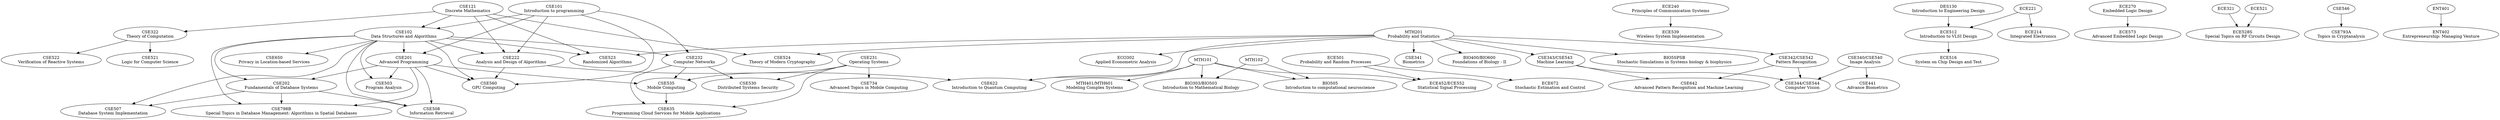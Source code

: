 strict digraph G {
"CSE322\nTheory of Computation";
"ECE240\nPrinciples of Communication Systems";
"CSE650\nPrivacy in Location-based Services";
"CSE343/CSE543\nMachine Learning";
"BIO400/BIO600\nFoundations of Biology - II";
"CSE344/CSE544\nComputer Vision";
MTH101;
"CSE102\nData Structures and Algorithms";
"CSE522\nVerification of Reactive Systems";
"CSE507\nDatabase System Implementation";
"CSE622\nIntroduction to Quantum Computing";
"ECE452/ECE552\nStatistical Signal Processing";
"MTH401/MTH601\nModeling Complex Systems";
"CSE635\nProgramming Cloud Services for Mobile Applications";
"ECE501\nProbability and Random Processes";
"BIO505\nIntroduction to computational neuroscience";
"CSE121\nDiscrete Mathematics";
MTH102;
"ECE512\nIntroduction to VLSI Design";
"CSE201\nAdvanced Programming";
"CSE642\nAdvanced Pattern Recognition and Machine Learning";
"ECE516\nSystem on Chip Design and Test";
"ECE270\nEmbedded Logic Design";
"CSE508\nInformation Retrieval";
"CSE222\nAnalysis and Design of Algorithms";
"ECE528S\nSpecial Topics on RF Circuits Design";
"ECE672\nStochastic Estimation and Control";
"CSE521\nLogic for Computer Science";
ECE221;
"DES130\nIntroduction to Engineering Design";
"ECE539\nWireless System Implementation";
"CSE441\nAdvance Biometrics";
"CSE231\nOperating Systems";
"CSE523\nRandomized Algorithms";
"BIO5SPSB\nStochastic Simulations in Systems biology & biophysics";
"CSE232\nComputer Networks";
"CSE342/CSE542\nPattern Recognition";
"CSE734\nAdvanced Topics in Mobile Computing";
"CSE524\nTheory of Modern Cryptography";
"ECO302\nApplied Econometric Analysis";
"ECE573\nAdvanced Embedded Logic Design";
"CSE530\nDistributed Systems Security";
"CSE793A\nTopics in Cryptanalysis";
ECE321;
"CSE101\nIntroduction to programming";
CSE546;
ENT401;
"CSE503\nProgram Analysis";
"CSE535\nMobile Computing";
"MTH201\nProbability and Statistics";
"ECE214\nIntegrated Electronics";
"CSE202\nFundamentals of Database Systems";
ECE521;
"CSE340/CSE540\nImage Analysis";
"BIO303/BIO503\nIntroduction to Mathematical Biology";
"CSE341\nBiometrics";
"CSE560\nGPU Computing";
"CSE322\nTheory of Computation" -> "CSE522\nVerification of Reactive Systems";
"CSE322\nTheory of Computation" -> "CSE521\nLogic for Computer Science";
"ECE240\nPrinciples of Communication Systems" -> "ECE539\nWireless System Implementation";
"CSE343/CSE543\nMachine Learning" -> "CSE344/CSE544\nComputer Vision";
"CSE343/CSE543\nMachine Learning" -> "CSE642\nAdvanced Pattern Recognition and Machine Learning";
MTH101 -> "BIO505\nIntroduction to computational neuroscience";
MTH101 -> "ECE452/ECE552\nStatistical Signal Processing";
MTH101 -> "MTH401/MTH601\nModeling Complex Systems";
MTH101 -> "BIO303/BIO503\nIntroduction to Mathematical Biology";
MTH101 -> "CSE622\nIntroduction to Quantum Computing";
"CSE102\nData Structures and Algorithms" -> "CSE202\nFundamentals of Database Systems";
"CSE102\nData Structures and Algorithms" -> "CSE650\nPrivacy in Location-based Services";
"CSE102\nData Structures and Algorithms" -> "CSE560\nGPU Computing";
"CSE102\nData Structures and Algorithms" -> "CSE508\nInformation Retrieval";
"CSE102\nData Structures and Algorithms" -> "CSE503\nProgram Analysis";
"CSE102\nData Structures and Algorithms" -> "CSE798B\nSpecial Topics in Database Management: Algorithms in Spatial Databases";
"CSE102\nData Structures and Algorithms" -> "CSE201\nAdvanced Programming";
"CSE102\nData Structures and Algorithms" -> "CSE523\nRandomized Algorithms";
"CSE102\nData Structures and Algorithms" -> "CSE222\nAnalysis and Design of Algorithms";
"CSE102\nData Structures and Algorithms" -> "CSE232\nComputer Networks";
"CSE102\nData Structures and Algorithms" -> "CSE507\nDatabase System Implementation";
"ECE501\nProbability and Random Processes" -> "ECE452/ECE552\nStatistical Signal Processing";
"ECE501\nProbability and Random Processes" -> "ECE672\nStochastic Estimation and Control";
"CSE121\nDiscrete Mathematics" -> "CSE102\nData Structures and Algorithms";
"CSE121\nDiscrete Mathematics" -> "CSE524\nTheory of Modern Cryptography";
"CSE121\nDiscrete Mathematics" -> "CSE523\nRandomized Algorithms";
"CSE121\nDiscrete Mathematics" -> "CSE322\nTheory of Computation";
"CSE121\nDiscrete Mathematics" -> "CSE222\nAnalysis and Design of Algorithms";
MTH102 -> "BIO505\nIntroduction to computational neuroscience";
MTH102 -> "BIO303/BIO503\nIntroduction to Mathematical Biology";
"ECE512\nIntroduction to VLSI Design" -> "ECE516\nSystem on Chip Design and Test";
"CSE201\nAdvanced Programming" -> "CSE202\nFundamentals of Database Systems";
"CSE201\nAdvanced Programming" -> "CSE508\nInformation Retrieval";
"CSE201\nAdvanced Programming" -> "CSE503\nProgram Analysis";
"CSE201\nAdvanced Programming" -> "CSE798B\nSpecial Topics in Database Management: Algorithms in Spatial Databases";
"CSE201\nAdvanced Programming" -> "CSE560\nGPU Computing";
"CSE201\nAdvanced Programming" -> "CSE535\nMobile Computing";
"ECE270\nEmbedded Logic Design" -> "ECE573\nAdvanced Embedded Logic Design";
"CSE222\nAnalysis and Design of Algorithms" -> "CSE560\nGPU Computing";
"CSE222\nAnalysis and Design of Algorithms" -> "CSE622\nIntroduction to Quantum Computing";
ECE221 -> "ECE214\nIntegrated Electronics";
ECE221 -> "ECE512\nIntroduction to VLSI Design";
"DES130\nIntroduction to Engineering Design" -> "ECE512\nIntroduction to VLSI Design";
"CSE231\nOperating Systems" -> "CSE734\nAdvanced Topics in Mobile Computing";
"CSE231\nOperating Systems" -> "CSE535\nMobile Computing";
"CSE231\nOperating Systems" -> "CSE635\nProgramming Cloud Services for Mobile Applications";
"CSE231\nOperating Systems" -> "CSE530\nDistributed Systems Security";
"CSE232\nComputer Networks" -> "CSE535\nMobile Computing";
"CSE232\nComputer Networks" -> "CSE635\nProgramming Cloud Services for Mobile Applications";
"CSE232\nComputer Networks" -> "CSE530\nDistributed Systems Security";
"CSE342/CSE542\nPattern Recognition" -> "CSE344/CSE544\nComputer Vision";
"CSE342/CSE542\nPattern Recognition" -> "CSE642\nAdvanced Pattern Recognition and Machine Learning";
ECE321 -> "ECE528S\nSpecial Topics on RF Circuits Design";
"CSE101\nIntroduction to programming" -> "CSE102\nData Structures and Algorithms";
"CSE101\nIntroduction to programming" -> "CSE201\nAdvanced Programming";
"CSE101\nIntroduction to programming" -> "CSE560\nGPU Computing";
"CSE101\nIntroduction to programming" -> "CSE232\nComputer Networks";
"CSE101\nIntroduction to programming" -> "CSE222\nAnalysis and Design of Algorithms";
CSE546 -> "CSE793A\nTopics in Cryptanalysis";
ENT401 -> "ENT402\nEntrepreneurship: Managing Venture";
"CSE535\nMobile Computing" -> "CSE635\nProgramming Cloud Services for Mobile Applications";
"MTH201\nProbability and Statistics" -> "CSE524\nTheory of Modern Cryptography";
"MTH201\nProbability and Statistics" -> "CSE342/CSE542\nPattern Recognition";
"MTH201\nProbability and Statistics" -> "ECO302\nApplied Econometric Analysis";
"MTH201\nProbability and Statistics" -> "CSE622\nIntroduction to Quantum Computing";
"MTH201\nProbability and Statistics" -> "CSE343/CSE543\nMachine Learning";
"MTH201\nProbability and Statistics" -> "CSE341\nBiometrics";
"MTH201\nProbability and Statistics" -> "CSE523\nRandomized Algorithms";
"MTH201\nProbability and Statistics" -> "BIO5SPSB\nStochastic Simulations in Systems biology & biophysics";
"MTH201\nProbability and Statistics" -> "BIO400/BIO600\nFoundations of Biology - II";
"CSE202\nFundamentals of Database Systems" -> "CSE798B\nSpecial Topics in Database Management: Algorithms in Spatial Databases";
"CSE202\nFundamentals of Database Systems" -> "CSE508\nInformation Retrieval";
"CSE202\nFundamentals of Database Systems" -> "CSE507\nDatabase System Implementation";
ECE521 -> "ECE528S\nSpecial Topics on RF Circuits Design";
"CSE340/CSE540\nImage Analysis" -> "CSE441\nAdvance Biometrics";
"CSE340/CSE540\nImage Analysis" -> "CSE344/CSE544\nComputer Vision";
}
